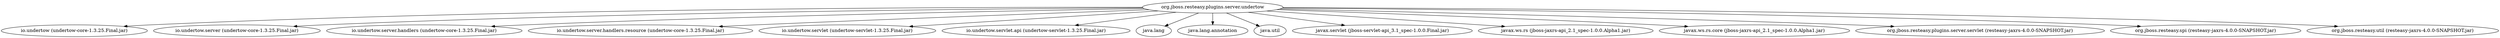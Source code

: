 digraph "classes" {
    // Path: /home/rsearls/j1/Resteasy/server-adapters/resteasy-undertow/target/classes
   "org.jboss.resteasy.plugins.server.undertow"       -> "io.undertow (undertow-core-1.3.25.Final.jar)";
   "org.jboss.resteasy.plugins.server.undertow"       -> "io.undertow.server (undertow-core-1.3.25.Final.jar)";
   "org.jboss.resteasy.plugins.server.undertow"       -> "io.undertow.server.handlers (undertow-core-1.3.25.Final.jar)";
   "org.jboss.resteasy.plugins.server.undertow"       -> "io.undertow.server.handlers.resource (undertow-core-1.3.25.Final.jar)";
   "org.jboss.resteasy.plugins.server.undertow"       -> "io.undertow.servlet (undertow-servlet-1.3.25.Final.jar)";
   "org.jboss.resteasy.plugins.server.undertow"       -> "io.undertow.servlet.api (undertow-servlet-1.3.25.Final.jar)";
   "org.jboss.resteasy.plugins.server.undertow"       -> "java.lang";
   "org.jboss.resteasy.plugins.server.undertow"       -> "java.lang.annotation";
   "org.jboss.resteasy.plugins.server.undertow"       -> "java.util";
   "org.jboss.resteasy.plugins.server.undertow"       -> "javax.servlet (jboss-servlet-api_3.1_spec-1.0.0.Final.jar)";
   "org.jboss.resteasy.plugins.server.undertow"       -> "javax.ws.rs (jboss-jaxrs-api_2.1_spec-1.0.0.Alpha1.jar)";
   "org.jboss.resteasy.plugins.server.undertow"       -> "javax.ws.rs.core (jboss-jaxrs-api_2.1_spec-1.0.0.Alpha1.jar)";
   "org.jboss.resteasy.plugins.server.undertow"       -> "org.jboss.resteasy.plugins.server.servlet (resteasy-jaxrs-4.0.0-SNAPSHOT.jar)";
   "org.jboss.resteasy.plugins.server.undertow"       -> "org.jboss.resteasy.spi (resteasy-jaxrs-4.0.0-SNAPSHOT.jar)";
   "org.jboss.resteasy.plugins.server.undertow"       -> "org.jboss.resteasy.util (resteasy-jaxrs-4.0.0-SNAPSHOT.jar)";
}
